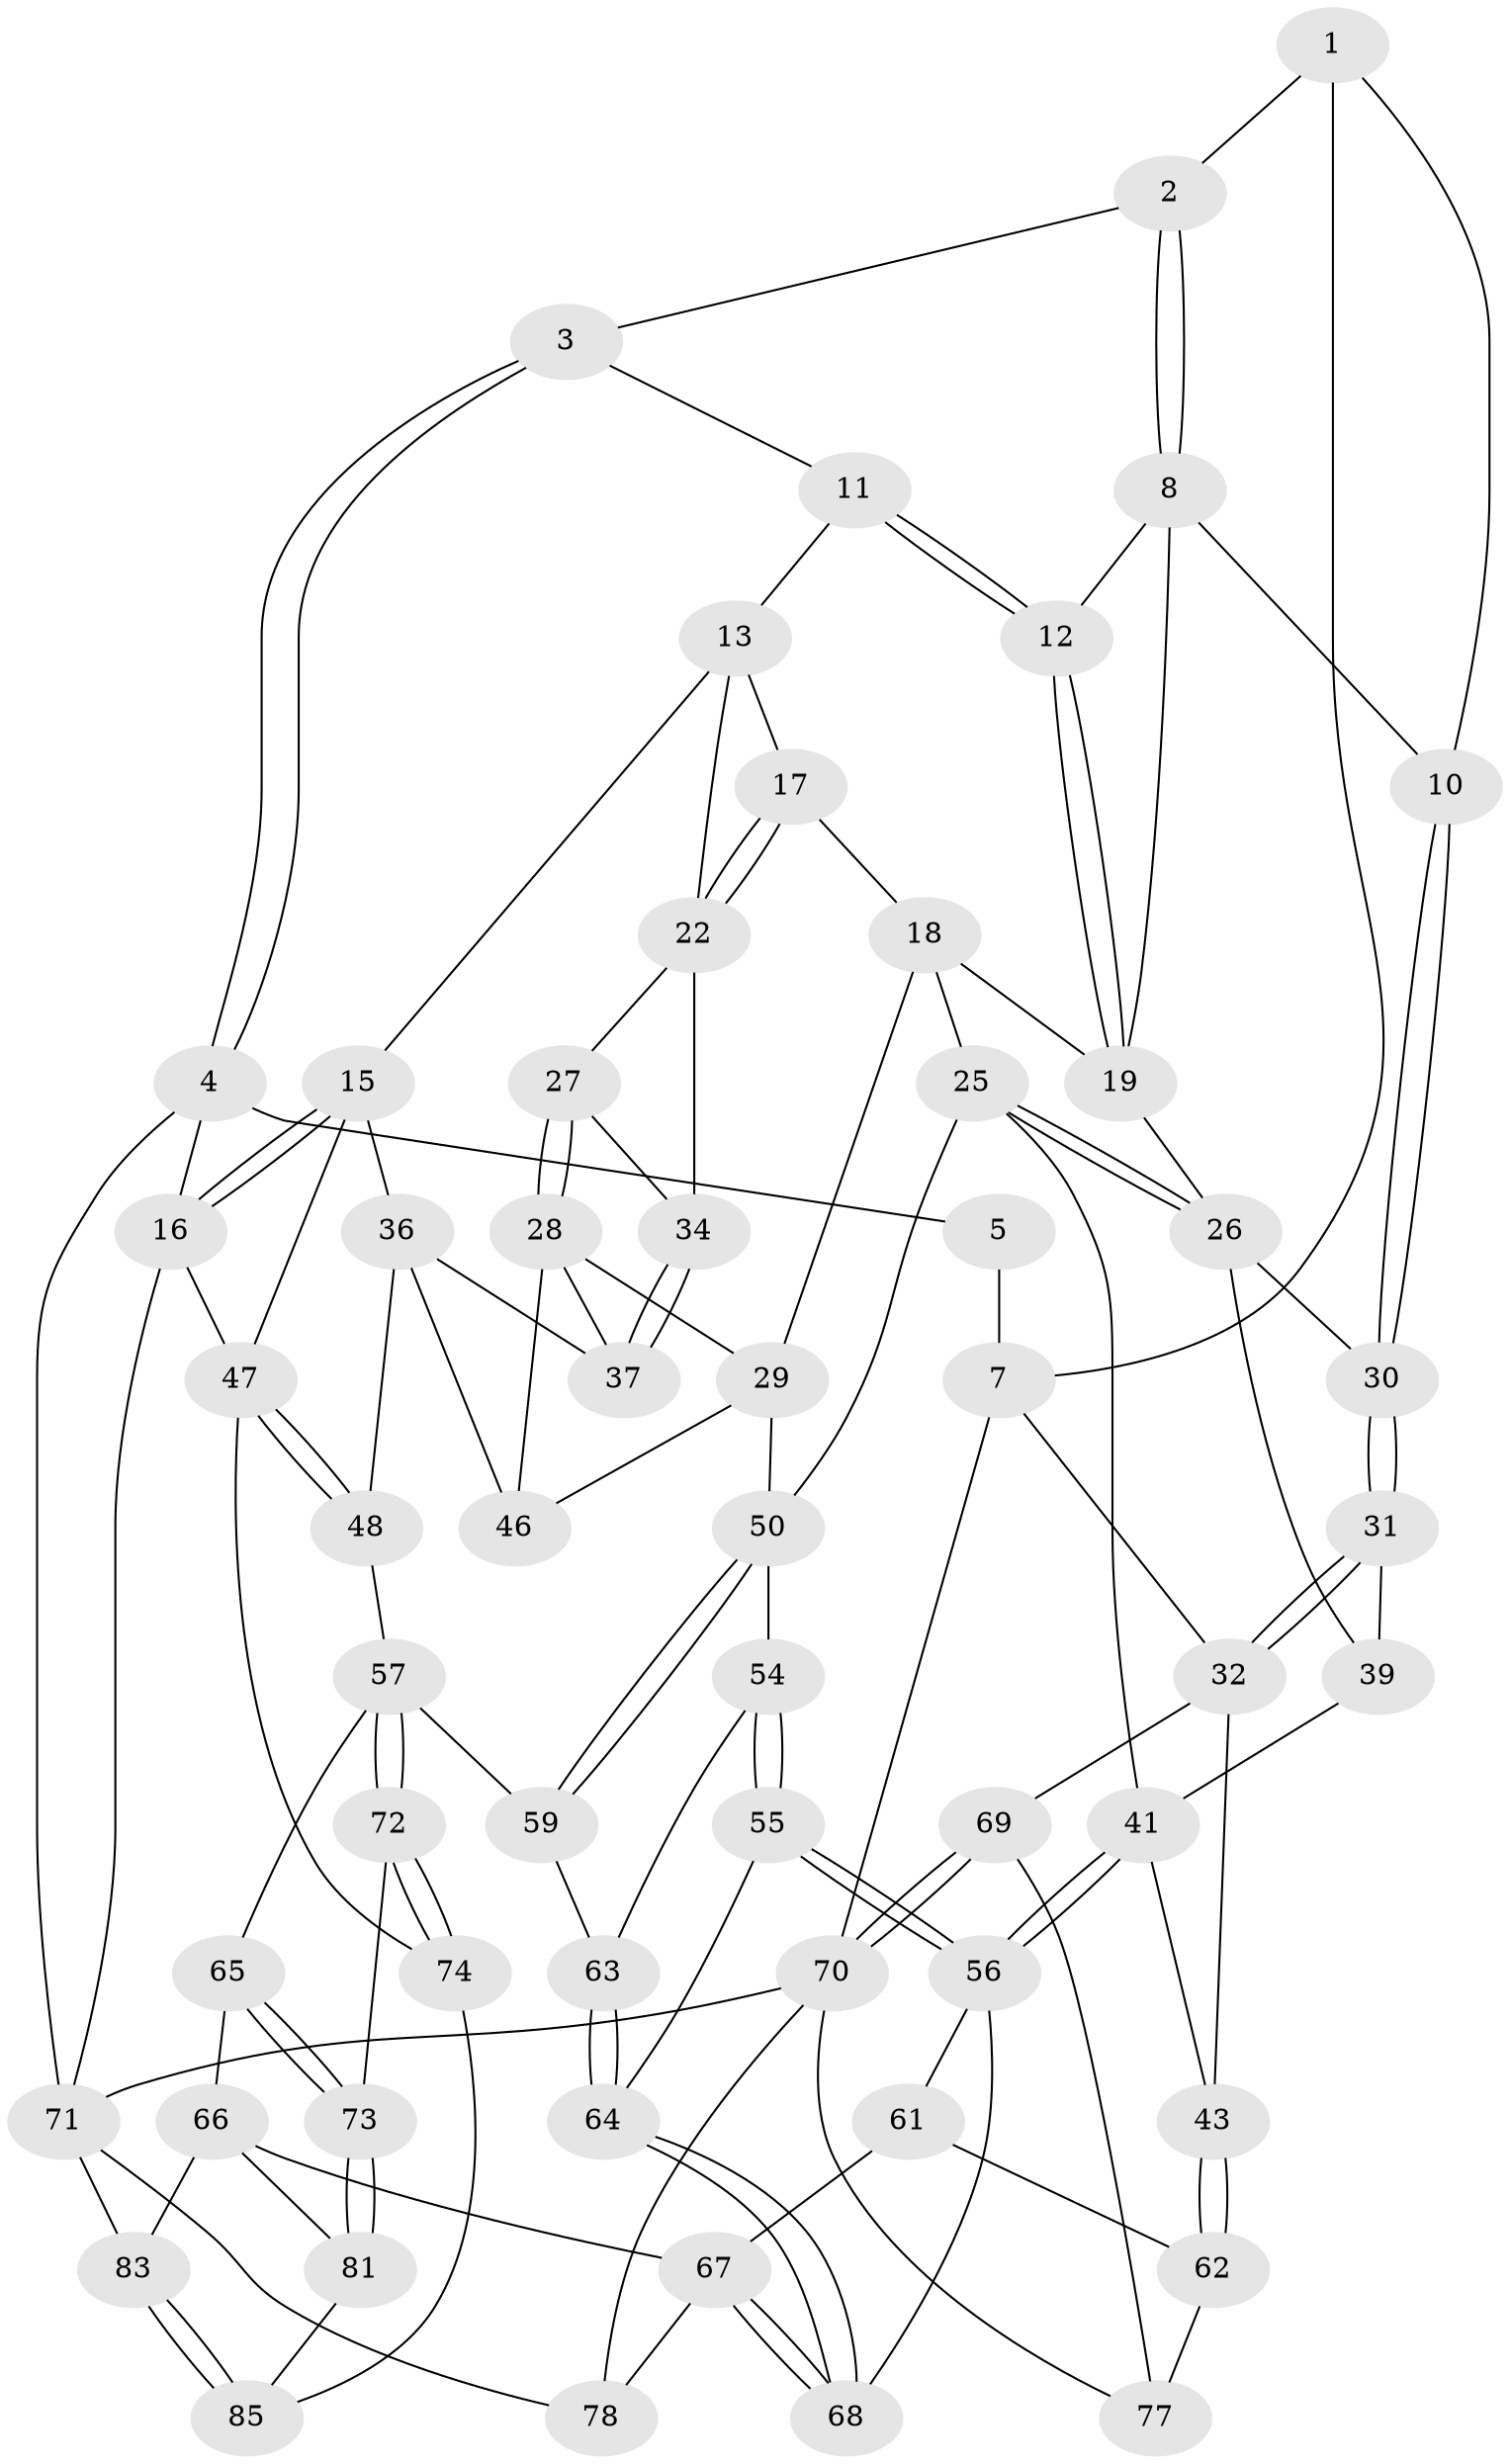 // Generated by graph-tools (version 1.1) at 2025/24/03/03/25 07:24:40]
// undirected, 59 vertices, 128 edges
graph export_dot {
graph [start="1"]
  node [color=gray90,style=filled];
  1 [pos="+0.4286319995433108+0",super="+6"];
  2 [pos="+0.4721572922133817+0"];
  3 [pos="+0.6757691351279934+0"];
  4 [pos="+1+0"];
  5 [pos="+0.25137126568705964+0"];
  7 [pos="+0.14400109582806567+0.14158931688429197",super="+21"];
  8 [pos="+0.4497530070836734+0.1671154211971832",super="+9"];
  10 [pos="+0.2969530914204879+0.2588938122024788"];
  11 [pos="+0.6821918251211652+0"];
  12 [pos="+0.531441935635897+0.21676483794182205"];
  13 [pos="+0.6825533248758466+0",super="+14"];
  15 [pos="+1+0.2673996167985026",super="+35"];
  16 [pos="+1+0.2507949857651139",super="+52"];
  17 [pos="+0.6987867219260333+0.2183546146759755"];
  18 [pos="+0.6625611301499301+0.2547422419929078",super="+24"];
  19 [pos="+0.5367592238222441+0.28264843395038597",super="+20"];
  22 [pos="+0.7465951279493384+0.2571761272153059",super="+23"];
  25 [pos="+0.5739738969018269+0.4614480700323971",super="+40"];
  26 [pos="+0.4932688390395011+0.3896520288449319",super="+33"];
  27 [pos="+0.7564890236209262+0.39786859995260954"];
  28 [pos="+0.7011409189152528+0.46124717695578926",super="+38"];
  29 [pos="+0.6862129847781885+0.4631095755641284",super="+49"];
  30 [pos="+0.2969362798767286+0.25895540291607955"];
  31 [pos="+0.1681101543719756+0.41821996973822356"];
  32 [pos="+0+0.5203200291366714",super="+44"];
  34 [pos="+0.9023980153558985+0.3837705272793282"];
  36 [pos="+0.9041296880912347+0.5140715038403723",super="+45"];
  37 [pos="+0.887097012896006+0.44523314481711357"];
  39 [pos="+0.37034521027314127+0.449913917472965"];
  41 [pos="+0.410124848518939+0.6114151292049519",super="+42"];
  43 [pos="+0.1519632186431507+0.6787053283266671"];
  46 [pos="+0.8306330614205865+0.6161686175314144"];
  47 [pos="+1+0.7449313238946949",super="+53"];
  48 [pos="+0.8785104117764982+0.6451765086980553"];
  50 [pos="+0.6608413133217255+0.6528205242114881",super="+51"];
  54 [pos="+0.5388287677488826+0.7358214032833799"];
  55 [pos="+0.5173576444947287+0.7548274151012613"];
  56 [pos="+0.4734779674822527+0.7688640612476701",super="+60"];
  57 [pos="+0.77123266842985+0.7722824418434108",super="+58"];
  59 [pos="+0.6828615508280047+0.7369552082030191"];
  61 [pos="+0.44169943838322023+0.8243833312899601"];
  62 [pos="+0.2614952063575571+0.825612063573723",super="+76"];
  63 [pos="+0.6696053610833922+0.745425874124084"];
  64 [pos="+0.6172579154124285+0.81627681914958"];
  65 [pos="+0.6408183103292684+0.9030784422947774"];
  66 [pos="+0.6356069386910739+0.9048943990809875",super="+82"];
  67 [pos="+0.630573632668315+0.9047616792869618",super="+75"];
  68 [pos="+0.6216121249296179+0.8892261644704472"];
  69 [pos="+0+0.796328388457055"];
  70 [pos="+0+1",super="+79"];
  71 [pos="+1+1",super="+84"];
  72 [pos="+0.7815192719131566+0.7956709712568003"];
  73 [pos="+0.8186561301149832+0.902432987386823"];
  74 [pos="+1+0.7890940746099955"];
  77 [pos="+0.10442443104721894+0.9242639829034818",super="+80"];
  78 [pos="+0.45489592352753616+1"];
  81 [pos="+0.8290764174622813+0.9128985089310557"];
  83 [pos="+0.829478513215558+1"];
  85 [pos="+1+0.8029017548499763"];
  1 -- 2;
  1 -- 10;
  1 -- 7;
  2 -- 3;
  2 -- 8;
  2 -- 8;
  3 -- 4;
  3 -- 4;
  3 -- 11;
  4 -- 5;
  4 -- 16;
  4 -- 71;
  5 -- 7 [weight=2];
  7 -- 32;
  7 -- 70;
  8 -- 12;
  8 -- 10;
  8 -- 19;
  10 -- 30;
  10 -- 30;
  11 -- 12;
  11 -- 12;
  11 -- 13;
  12 -- 19;
  12 -- 19;
  13 -- 17;
  13 -- 15;
  13 -- 22;
  15 -- 16;
  15 -- 16;
  15 -- 36;
  15 -- 47;
  16 -- 71;
  16 -- 47;
  17 -- 18;
  17 -- 22;
  17 -- 22;
  18 -- 19;
  18 -- 25;
  18 -- 29;
  19 -- 26;
  22 -- 27;
  22 -- 34;
  25 -- 26;
  25 -- 26;
  25 -- 41;
  25 -- 50;
  26 -- 30;
  26 -- 39;
  27 -- 28;
  27 -- 28;
  27 -- 34;
  28 -- 29;
  28 -- 37;
  28 -- 46;
  29 -- 50;
  29 -- 46;
  30 -- 31;
  30 -- 31;
  31 -- 32;
  31 -- 32;
  31 -- 39;
  32 -- 43;
  32 -- 69;
  34 -- 37;
  34 -- 37;
  36 -- 37;
  36 -- 48;
  36 -- 46;
  39 -- 41;
  41 -- 56;
  41 -- 56;
  41 -- 43;
  43 -- 62;
  43 -- 62;
  47 -- 48;
  47 -- 48;
  47 -- 74;
  48 -- 57;
  50 -- 59;
  50 -- 59;
  50 -- 54;
  54 -- 55;
  54 -- 55;
  54 -- 63;
  55 -- 56;
  55 -- 56;
  55 -- 64;
  56 -- 68;
  56 -- 61;
  57 -- 72;
  57 -- 72;
  57 -- 65;
  57 -- 59;
  59 -- 63;
  61 -- 62;
  61 -- 67;
  62 -- 77 [weight=2];
  63 -- 64;
  63 -- 64;
  64 -- 68;
  64 -- 68;
  65 -- 66;
  65 -- 73;
  65 -- 73;
  66 -- 67;
  66 -- 81;
  66 -- 83;
  67 -- 68;
  67 -- 68;
  67 -- 78;
  69 -- 70;
  69 -- 70;
  69 -- 77;
  70 -- 71;
  70 -- 78;
  70 -- 77;
  71 -- 83;
  71 -- 78;
  72 -- 73;
  72 -- 74;
  72 -- 74;
  73 -- 81;
  73 -- 81;
  74 -- 85;
  81 -- 85;
  83 -- 85;
  83 -- 85;
}
